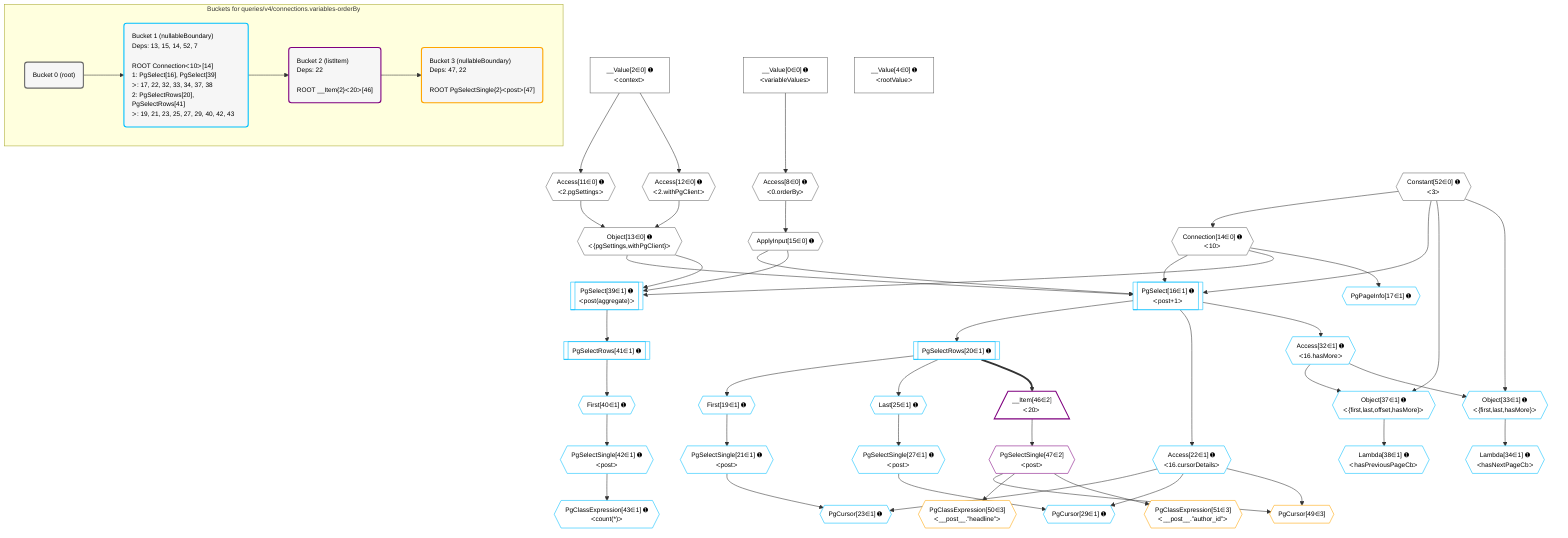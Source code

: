 %%{init: {'themeVariables': { 'fontSize': '12px'}}}%%
graph TD
    classDef path fill:#eee,stroke:#000,color:#000
    classDef plan fill:#fff,stroke-width:1px,color:#000
    classDef itemplan fill:#fff,stroke-width:2px,color:#000
    classDef unbatchedplan fill:#dff,stroke-width:1px,color:#000
    classDef sideeffectplan fill:#fcc,stroke-width:2px,color:#000
    classDef bucket fill:#f6f6f6,color:#000,stroke-width:2px,text-align:left


    %% plan dependencies
    Object13{{"Object[13∈0] ➊<br />ᐸ{pgSettings,withPgClient}ᐳ"}}:::plan
    Access11{{"Access[11∈0] ➊<br />ᐸ2.pgSettingsᐳ"}}:::plan
    Access12{{"Access[12∈0] ➊<br />ᐸ2.withPgClientᐳ"}}:::plan
    Access11 & Access12 --> Object13
    Access8{{"Access[8∈0] ➊<br />ᐸ0.orderByᐳ"}}:::plan
    __Value0["__Value[0∈0] ➊<br />ᐸvariableValuesᐳ"]:::plan
    __Value0 --> Access8
    __Value2["__Value[2∈0] ➊<br />ᐸcontextᐳ"]:::plan
    __Value2 --> Access11
    __Value2 --> Access12
    Connection14{{"Connection[14∈0] ➊<br />ᐸ10ᐳ"}}:::plan
    Constant52{{"Constant[52∈0] ➊<br />ᐸ3ᐳ"}}:::plan
    Constant52 --> Connection14
    ApplyInput15{{"ApplyInput[15∈0] ➊"}}:::plan
    Access8 --> ApplyInput15
    __Value4["__Value[4∈0] ➊<br />ᐸrootValueᐳ"]:::plan
    PgSelect16[["PgSelect[16∈1] ➊<br />ᐸpost+1ᐳ"]]:::plan
    Object13 & ApplyInput15 & Connection14 & Constant52 --> PgSelect16
    Object37{{"Object[37∈1] ➊<br />ᐸ{first,last,offset,hasMore}ᐳ"}}:::plan
    Access32{{"Access[32∈1] ➊<br />ᐸ16.hasMoreᐳ"}}:::plan
    Constant52 & Access32 --> Object37
    Object33{{"Object[33∈1] ➊<br />ᐸ{first,last,hasMore}ᐳ"}}:::plan
    Constant52 & Access32 --> Object33
    PgSelect39[["PgSelect[39∈1] ➊<br />ᐸpost(aggregate)ᐳ"]]:::plan
    Object13 & ApplyInput15 & Connection14 --> PgSelect39
    PgCursor23{{"PgCursor[23∈1] ➊"}}:::plan
    PgSelectSingle21{{"PgSelectSingle[21∈1] ➊<br />ᐸpostᐳ"}}:::plan
    Access22{{"Access[22∈1] ➊<br />ᐸ16.cursorDetailsᐳ"}}:::plan
    PgSelectSingle21 & Access22 --> PgCursor23
    PgCursor29{{"PgCursor[29∈1] ➊"}}:::plan
    PgSelectSingle27{{"PgSelectSingle[27∈1] ➊<br />ᐸpostᐳ"}}:::plan
    PgSelectSingle27 & Access22 --> PgCursor29
    PgPageInfo17{{"PgPageInfo[17∈1] ➊"}}:::plan
    Connection14 --> PgPageInfo17
    First19{{"First[19∈1] ➊"}}:::plan
    PgSelectRows20[["PgSelectRows[20∈1] ➊"]]:::plan
    PgSelectRows20 --> First19
    PgSelect16 --> PgSelectRows20
    First19 --> PgSelectSingle21
    PgSelect16 --> Access22
    Last25{{"Last[25∈1] ➊"}}:::plan
    PgSelectRows20 --> Last25
    Last25 --> PgSelectSingle27
    PgSelect16 --> Access32
    Lambda34{{"Lambda[34∈1] ➊<br />ᐸhasNextPageCbᐳ"}}:::plan
    Object33 --> Lambda34
    Lambda38{{"Lambda[38∈1] ➊<br />ᐸhasPreviousPageCbᐳ"}}:::plan
    Object37 --> Lambda38
    First40{{"First[40∈1] ➊"}}:::plan
    PgSelectRows41[["PgSelectRows[41∈1] ➊"]]:::plan
    PgSelectRows41 --> First40
    PgSelect39 --> PgSelectRows41
    PgSelectSingle42{{"PgSelectSingle[42∈1] ➊<br />ᐸpostᐳ"}}:::plan
    First40 --> PgSelectSingle42
    PgClassExpression43{{"PgClassExpression[43∈1] ➊<br />ᐸcount(*)ᐳ"}}:::plan
    PgSelectSingle42 --> PgClassExpression43
    __Item46[/"__Item[46∈2]<br />ᐸ20ᐳ"\]:::itemplan
    PgSelectRows20 ==> __Item46
    PgSelectSingle47{{"PgSelectSingle[47∈2]<br />ᐸpostᐳ"}}:::plan
    __Item46 --> PgSelectSingle47
    PgCursor49{{"PgCursor[49∈3]"}}:::plan
    PgSelectSingle47 & Access22 --> PgCursor49
    PgClassExpression50{{"PgClassExpression[50∈3]<br />ᐸ__post__.”headline”ᐳ"}}:::plan
    PgSelectSingle47 --> PgClassExpression50
    PgClassExpression51{{"PgClassExpression[51∈3]<br />ᐸ__post__.”author_id”ᐳ"}}:::plan
    PgSelectSingle47 --> PgClassExpression51

    %% define steps

    subgraph "Buckets for queries/v4/connections.variables-orderBy"
    Bucket0("Bucket 0 (root)"):::bucket
    classDef bucket0 stroke:#696969
    class Bucket0,__Value0,__Value2,__Value4,Access8,Access11,Access12,Object13,Connection14,ApplyInput15,Constant52 bucket0
    Bucket1("Bucket 1 (nullableBoundary)<br />Deps: 13, 15, 14, 52, 7<br /><br />ROOT Connectionᐸ10ᐳ[14]<br />1: PgSelect[16], PgSelect[39]<br />ᐳ: 17, 22, 32, 33, 34, 37, 38<br />2: PgSelectRows[20], PgSelectRows[41]<br />ᐳ: 19, 21, 23, 25, 27, 29, 40, 42, 43"):::bucket
    classDef bucket1 stroke:#00bfff
    class Bucket1,PgSelect16,PgPageInfo17,First19,PgSelectRows20,PgSelectSingle21,Access22,PgCursor23,Last25,PgSelectSingle27,PgCursor29,Access32,Object33,Lambda34,Object37,Lambda38,PgSelect39,First40,PgSelectRows41,PgSelectSingle42,PgClassExpression43 bucket1
    Bucket2("Bucket 2 (listItem)<br />Deps: 22<br /><br />ROOT __Item{2}ᐸ20ᐳ[46]"):::bucket
    classDef bucket2 stroke:#7f007f
    class Bucket2,__Item46,PgSelectSingle47 bucket2
    Bucket3("Bucket 3 (nullableBoundary)<br />Deps: 47, 22<br /><br />ROOT PgSelectSingle{2}ᐸpostᐳ[47]"):::bucket
    classDef bucket3 stroke:#ffa500
    class Bucket3,PgCursor49,PgClassExpression50,PgClassExpression51 bucket3
    Bucket0 --> Bucket1
    Bucket1 --> Bucket2
    Bucket2 --> Bucket3
    end